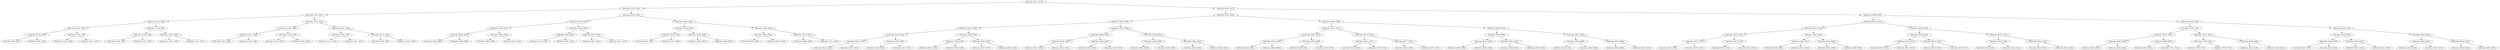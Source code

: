 digraph G{
1336222710 [label="Node{data=[5212, 5212]}"]
1336222710 -> 371785285
371785285 [label="Node{data=[1532, 1532]}"]
371785285 -> 1906445765
1906445765 [label="Node{data=[1202, 1202]}"]
1906445765 -> 1714856910
1714856910 [label="Node{data=[1194, 1194]}"]
1714856910 -> 6985325
6985325 [label="Node{data=[1106, 1106]}"]
6985325 -> 1365351155
1365351155 [label="Node{data=[1079, 1079]}"]
1365351155 -> 810314047
810314047 [label="Node{data=[983, 983]}"]
1365351155 -> 1664586795
1664586795 [label="Node{data=[1082, 1082]}"]
6985325 -> 934985694
934985694 [label="Node{data=[1192, 1192]}"]
934985694 -> 1792085464
1792085464 [label="Node{data=[1109, 1109]}"]
934985694 -> 965182508
965182508 [label="Node{data=[1193, 1193]}"]
1714856910 -> 1724828155
1724828155 [label="Node{data=[1198, 1198]}"]
1724828155 -> 73977523
73977523 [label="Node{data=[1196, 1196]}"]
73977523 -> 1723182123
1723182123 [label="Node{data=[1195, 1195]}"]
73977523 -> 1670836789
1670836789 [label="Node{data=[1197, 1197]}"]
1724828155 -> 1929866925
1929866925 [label="Node{data=[1200, 1200]}"]
1929866925 -> 836250408
836250408 [label="Node{data=[1199, 1199]}"]
1929866925 -> 2051481036
2051481036 [label="Node{data=[1201, 1201]}"]
1906445765 -> 781475819
781475819 [label="Node{data=[1210, 1210]}"]
781475819 -> 1722691218
1722691218 [label="Node{data=[1206, 1206]}"]
1722691218 -> 375375876
375375876 [label="Node{data=[1204, 1204]}"]
375375876 -> 1412701822
1412701822 [label="Node{data=[1203, 1203]}"]
375375876 -> 1490249748
1490249748 [label="Node{data=[1205, 1205]}"]
1722691218 -> 1327367970
1327367970 [label="Node{data=[1208, 1208]}"]
1327367970 -> 669645101
669645101 [label="Node{data=[1207, 1207]}"]
1327367970 -> 1398457408
1398457408 [label="Node{data=[1209, 1209]}"]
781475819 -> 269125111
269125111 [label="Node{data=[1439, 1439]}"]
269125111 -> 798144451
798144451 [label="Node{data=[1379, 1379]}"]
798144451 -> 1197085581
1197085581 [label="Node{data=[1211, 1211]}"]
798144451 -> 1109895138
1109895138 [label="Node{data=[1391, 1391]}"]
269125111 -> 105297772
105297772 [label="Node{data=[1514, 1514]}"]
105297772 -> 1011889352
1011889352 [label="Node{data=[1490, 1490]}"]
105297772 -> 721522356
721522356 [label="Node{data=[1516, 1516]}"]
371785285 -> 1415984257
1415984257 [label="Node{data=[5126, 5126]}"]
1415984257 -> 1739064502
1739064502 [label="Node{data=[3720, 3720]}"]
1739064502 -> 1524865791
1524865791 [label="Node{data=[2070, 2070]}"]
1524865791 -> 2100349753
2100349753 [label="Node{data=[2068, 2068]}"]
2100349753 -> 404171298
404171298 [label="Node{data=[2060, 2060]}"]
2100349753 -> 1060966434
1060966434 [label="Node{data=[2069, 2069]}"]
1524865791 -> 2035241304
2035241304 [label="Node{data=[2089, 2089]}"]
2035241304 -> 39658571
39658571 [label="Node{data=[2088, 2088]}"]
2035241304 -> 599410712
599410712 [label="Node{data=[3324, 3324]}"]
1739064502 -> 1951526989
1951526989 [label="Node{data=[4289, 4289]}"]
1951526989 -> 1998039566
1998039566 [label="Node{data=[3961, 3961]}"]
1998039566 -> 470005723
470005723 [label="Node{data=[3729, 3729]}"]
1998039566 -> 1829295819
1829295819 [label="Node{data=[4091, 4091]}"]
1951526989 -> 371232959
371232959 [label="Node{data=[5070, 5070]}"]
371232959 -> 1546461103
1546461103 [label="Node{data=[4631, 4631]}"]
371232959 -> 1561450142
1561450142 [label="Node{data=[5113, 5113]}"]
1415984257 -> 1988423033
1988423033 [label="Node{data=[5204, 5204]}"]
1988423033 -> 1689464446
1689464446 [label="Node{data=[5200, 5200]}"]
1689464446 -> 1356301600
1356301600 [label="Node{data=[5198, 5198]}"]
1356301600 -> 60886146
60886146 [label="Node{data=[5197, 5197]}"]
1356301600 -> 1377818282
1377818282 [label="Node{data=[5199, 5199]}"]
1689464446 -> 799199817
799199817 [label="Node{data=[5202, 5202]}"]
799199817 -> 1135655960
1135655960 [label="Node{data=[5201, 5201]}"]
799199817 -> 1224633840
1224633840 [label="Node{data=[5203, 5203]}"]
1988423033 -> 1685608643
1685608643 [label="Node{data=[5208, 5208]}"]
1685608643 -> 1576136351
1576136351 [label="Node{data=[5206, 5206]}"]
1576136351 -> 459786565
459786565 [label="Node{data=[5205, 5205]}"]
1576136351 -> 550348340
550348340 [label="Node{data=[5207, 5207]}"]
1685608643 -> 106253486
106253486 [label="Node{data=[5210, 5210]}"]
106253486 -> 1409470445
1409470445 [label="Node{data=[5209, 5209]}"]
106253486 -> 1904871881
1904871881 [label="Node{data=[5211, 5211]}"]
1336222710 -> 1018949066
1018949066 [label="Node{data=[6471, 6471]}"]
1018949066 -> 279439055
279439055 [label="Node{data=[6263, 6263]}"]
279439055 -> 1385709201
1385709201 [label="Node{data=[5260, 5260]}"]
1385709201 -> 1946005834
1946005834 [label="Node{data=[5252, 5252]}"]
1946005834 -> 281790274
281790274 [label="Node{data=[5248, 5248]}"]
281790274 -> 1064684042
1064684042 [label="Node{data=[5214, 5214]}"]
1064684042 -> 747247555
747247555 [label="Node{data=[5213, 5213]}"]
1064684042 -> 853775609
853775609 [label="Node{data=[5247, 5247]}"]
281790274 -> 2086446128
2086446128 [label="Node{data=[5250, 5250]}"]
2086446128 -> 1843921963
1843921963 [label="Node{data=[5249, 5249]}"]
2086446128 -> 287322714
287322714 [label="Node{data=[5251, 5251]}"]
1946005834 -> 1070217435
1070217435 [label="Node{data=[5256, 5256]}"]
1070217435 -> 648963638
648963638 [label="Node{data=[5254, 5254]}"]
648963638 -> 189462420
189462420 [label="Node{data=[5253, 5253]}"]
648963638 -> 459843141
459843141 [label="Node{data=[5255, 5255]}"]
1070217435 -> 1963612435
1963612435 [label="Node{data=[5258, 5258]}"]
1963612435 -> 549457490
549457490 [label="Node{data=[5257, 5257]}"]
1963612435 -> 2087369609
2087369609 [label="Node{data=[5259, 5259]}"]
1385709201 -> 586051791
586051791 [label="Node{data=[5769, 5769]}"]
586051791 -> 93026112
93026112 [label="Node{data=[5264, 5264]}"]
93026112 -> 630803261
630803261 [label="Node{data=[5262, 5262]}"]
630803261 -> 210111220
210111220 [label="Node{data=[5261, 5261]}"]
630803261 -> 1572830115
1572830115 [label="Node{data=[5263, 5263]}"]
93026112 -> 55584291
55584291 [label="Node{data=[5266, 5266]}"]
55584291 -> 1820280279
1820280279 [label="Node{data=[5265, 5265]}"]
55584291 -> 1343365894
1343365894 [label="Node{data=[5655, 5655]}"]
586051791 -> 1985358020
1985358020 [label="Node{data=[6259, 6259]}"]
1985358020 -> 1958050067
1958050067 [label="Node{data=[6226, 6226]}"]
1958050067 -> 1660079023
1660079023 [label="Node{data=[5858, 5858]}"]
1958050067 -> 590991076
590991076 [label="Node{data=[6258, 6258]}"]
1985358020 -> 1693373007
1693373007 [label="Node{data=[6261, 6261]}"]
1693373007 -> 1003246112
1003246112 [label="Node{data=[6260, 6260]}"]
1693373007 -> 1326930245
1326930245 [label="Node{data=[6262, 6262]}"]
279439055 -> 582279341
582279341 [label="Node{data=[6292, 6292]}"]
582279341 -> 811217438
811217438 [label="Node{data=[6271, 6271]}"]
811217438 -> 1776167783
1776167783 [label="Node{data=[6267, 6267]}"]
1776167783 -> 477530728
477530728 [label="Node{data=[6265, 6265]}"]
477530728 -> 423801027
423801027 [label="Node{data=[6264, 6264]}"]
477530728 -> 2028579639
2028579639 [label="Node{data=[6266, 6266]}"]
1776167783 -> 1626612318
1626612318 [label="Node{data=[6269, 6269]}"]
1626612318 -> 1215939042
1215939042 [label="Node{data=[6268, 6268]}"]
1626612318 -> 1144108166
1144108166 [label="Node{data=[6270, 6270]}"]
811217438 -> 1899241252
1899241252 [label="Node{data=[6275, 6275]}"]
1899241252 -> 806565262
806565262 [label="Node{data=[6273, 6273]}"]
806565262 -> 912495807
912495807 [label="Node{data=[6272, 6272]}"]
806565262 -> 2134868849
2134868849 [label="Node{data=[6274, 6274]}"]
1899241252 -> 782462605
782462605 [label="Node{data=[6277, 6277]}"]
782462605 -> 129335698
129335698 [label="Node{data=[6276, 6276]}"]
782462605 -> 760818615
760818615 [label="Node{data=[6278, 6278]}"]
582279341 -> 780009830
780009830 [label="Node{data=[6463, 6463]}"]
780009830 -> 454874402
454874402 [label="Node{data=[6459, 6459]}"]
454874402 -> 806252226
806252226 [label="Node{data=[6416, 6416]}"]
806252226 -> 1424949223
1424949223 [label="Node{data=[6386, 6386]}"]
806252226 -> 172335405
172335405 [label="Node{data=[6458, 6458]}"]
454874402 -> 2005782658
2005782658 [label="Node{data=[6461, 6461]}"]
2005782658 -> 884398287
884398287 [label="Node{data=[6460, 6460]}"]
2005782658 -> 386140281
386140281 [label="Node{data=[6462, 6462]}"]
780009830 -> 812621693
812621693 [label="Node{data=[6467, 6467]}"]
812621693 -> 696205362
696205362 [label="Node{data=[6465, 6465]}"]
696205362 -> 730695026
730695026 [label="Node{data=[6464, 6464]}"]
696205362 -> 477956026
477956026 [label="Node{data=[6466, 6466]}"]
812621693 -> 1344665407
1344665407 [label="Node{data=[6469, 6469]}"]
1344665407 -> 50877401
50877401 [label="Node{data=[6468, 6468]}"]
1344665407 -> 1156178143
1156178143 [label="Node{data=[6470, 6470]}"]
1018949066 -> 819822383
819822383 [label="Node{data=[6526, 6526]}"]
819822383 -> 1329523204
1329523204 [label="Node{data=[6510, 6510]}"]
1329523204 -> 250212001
250212001 [label="Node{data=[6479, 6479]}"]
250212001 -> 84744379
84744379 [label="Node{data=[6475, 6475]}"]
84744379 -> 1592933170
1592933170 [label="Node{data=[6473, 6473]}"]
1592933170 -> 1713669154
1713669154 [label="Node{data=[6472, 6472]}"]
1592933170 -> 670692001
670692001 [label="Node{data=[6474, 6474]}"]
84744379 -> 1247608357
1247608357 [label="Node{data=[6477, 6477]}"]
1247608357 -> 87586807
87586807 [label="Node{data=[6476, 6476]}"]
1247608357 -> 1199564518
1199564518 [label="Node{data=[6478, 6478]}"]
250212001 -> 805009490
805009490 [label="Node{data=[6483, 6483]}"]
805009490 -> 50009694
50009694 [label="Node{data=[6481, 6481]}"]
50009694 -> 1153064505
1153064505 [label="Node{data=[6480, 6480]}"]
50009694 -> 2085279902
2085279902 [label="Node{data=[6482, 6482]}"]
805009490 -> 134678189
134678189 [label="Node{data=[6485, 6485]}"]
134678189 -> 1385474069
1385474069 [label="Node{data=[6484, 6484]}"]
134678189 -> 1154052072
1154052072 [label="Node{data=[6486, 6486]}"]
1329523204 -> 1852690887
1852690887 [label="Node{data=[6518, 6518]}"]
1852690887 -> 1584369865
1584369865 [label="Node{data=[6514, 6514]}"]
1584369865 -> 701259537
701259537 [label="Node{data=[6512, 6512]}"]
701259537 -> 653644783
653644783 [label="Node{data=[6511, 6511]}"]
701259537 -> 647421215
647421215 [label="Node{data=[6513, 6513]}"]
1584369865 -> 81656028
81656028 [label="Node{data=[6516, 6516]}"]
81656028 -> 1327635329
1327635329 [label="Node{data=[6515, 6515]}"]
81656028 -> 1203815201
1203815201 [label="Node{data=[6517, 6517]}"]
1852690887 -> 1471058147
1471058147 [label="Node{data=[6522, 6522]}"]
1471058147 -> 1012832722
1012832722 [label="Node{data=[6520, 6520]}"]
1012832722 -> 1669293003
1669293003 [label="Node{data=[6519, 6519]}"]
1012832722 -> 585596238
585596238 [label="Node{data=[6521, 6521]}"]
1471058147 -> 32364665
32364665 [label="Node{data=[6524, 6524]}"]
32364665 -> 1228226975
1228226975 [label="Node{data=[6523, 6523]}"]
32364665 -> 1372328521
1372328521 [label="Node{data=[6525, 6525]}"]
819822383 -> 1222117427
1222117427 [label="Node{data=[8226, 8226]}"]
1222117427 -> 664350529
664350529 [label="Node{data=[7742, 7742]}"]
664350529 -> 1145289620
1145289620 [label="Node{data=[6530, 6530]}"]
1145289620 -> 1974253327
1974253327 [label="Node{data=[6528, 6528]}"]
1974253327 -> 2101190681
2101190681 [label="Node{data=[6527, 6527]}"]
1974253327 -> 330333144
330333144 [label="Node{data=[6529, 6529]}"]
1145289620 -> 1249307937
1249307937 [label="Node{data=[6689, 6689]}"]
1249307937 -> 1525821359
1525821359 [label="Node{data=[6531, 6531]}"]
1249307937 -> 1256157568
1256157568 [label="Node{data=[7741, 7741]}"]
664350529 -> 1520545208
1520545208 [label="Node{data=[7767, 7767]}"]
1520545208 -> 667114536
667114536 [label="Node{data=[7744, 7744]}"]
667114536 -> 1820819496
1820819496 [label="Node{data=[7743, 7743]}"]
667114536 -> 1566949193
1566949193 [label="Node{data=[7745, 7745]}"]
1520545208 -> 184423728
184423728 [label="Node{data=[8189, 8189]}"]
184423728 -> 937503323
937503323 [label="Node{data=[8158, 8158]}"]
184423728 -> 1740073551
1740073551 [label="Node{data=[8225, 8225]}"]
1222117427 -> 391650823
391650823 [label="Node{data=[8234, 8234]}"]
391650823 -> 1844825673
1844825673 [label="Node{data=[8230, 8230]}"]
1844825673 -> 1400406622
1400406622 [label="Node{data=[8228, 8228]}"]
1400406622 -> 264339308
264339308 [label="Node{data=[8227, 8227]}"]
1400406622 -> 1480519861
1480519861 [label="Node{data=[8229, 8229]}"]
1844825673 -> 461044349
461044349 [label="Node{data=[8232, 8232]}"]
461044349 -> 210235710
210235710 [label="Node{data=[8231, 8231]}"]
461044349 -> 146396637
146396637 [label="Node{data=[8233, 8233]}"]
391650823 -> 665663271
665663271 [label="Node{data=[8238, 8238]}"]
665663271 -> 1799919805
1799919805 [label="Node{data=[8236, 8236]}"]
1799919805 -> 1484098283
1484098283 [label="Node{data=[8235, 8235]}"]
1799919805 -> 514112261
514112261 [label="Node{data=[8237, 8237]}"]
665663271 -> 1350476793
1350476793 [label="Node{data=[8240, 8240]}"]
1350476793 -> 2136753211
2136753211 [label="Node{data=[8239, 8239]}"]
1350476793 -> 185252841
185252841 [label="Node{data=[8697, 8697]}"]
}